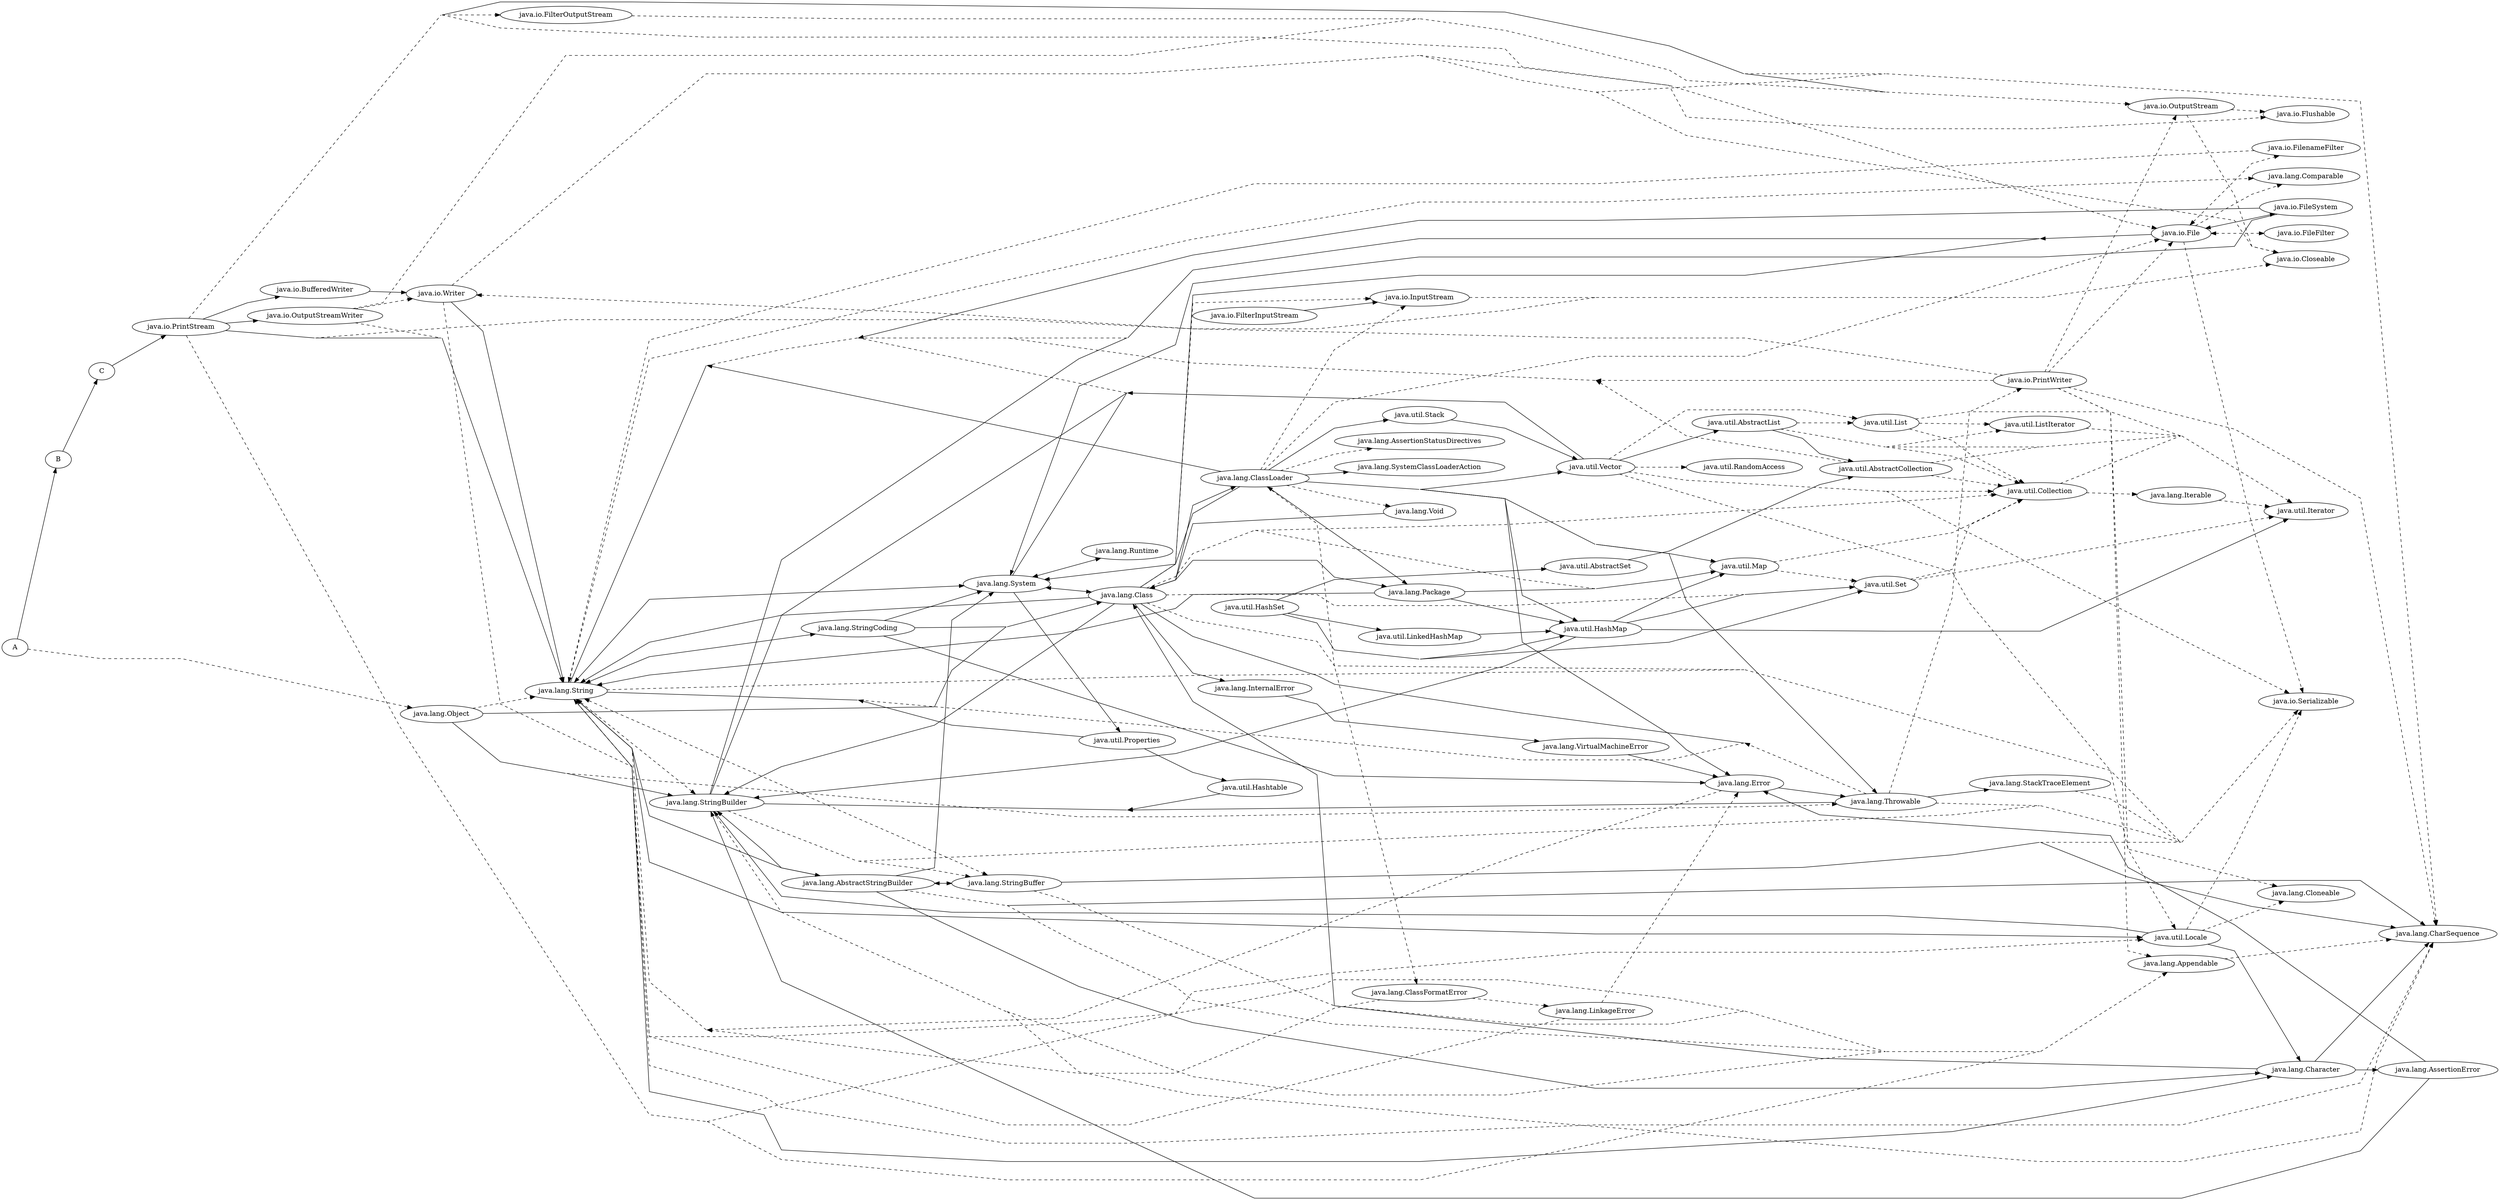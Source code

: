 digraph dep{
    rankdir=LR;
    compound=true;
    concentrate=true;
    splines=compound;
"A" -> "B";
"B" -> "C";
"C" -> "java.io.PrintStream";
"A" -> "java.lang.Object" [style=dashed];
"java.io.BufferedWriter" -> "java.io.Writer";
"java.io.File" -> "java.io.FileSystem";
"java.io.File" -> "java.lang.Class";
"java.io.File" -> "java.lang.StringBuilder";
"java.io.FileSystem" -> "java.lang.String";
"java.io.FileSystem" -> "java.lang.System";
"java.io.FilterInputStream" -> "java.io.InputStream";
"java.io.PrintStream" -> "java.io.BufferedWriter";
"java.io.PrintStream" -> "java.io.OutputStream";
"java.io.PrintStream" -> "java.io.OutputStreamWriter";
"java.io.PrintStream" -> "java.lang.String";
"java.io.Writer" -> "java.lang.String";
"java.lang.AbstractStringBuilder" -> "java.lang.Character";
"java.lang.AbstractStringBuilder" -> "java.lang.CharSequence";
"java.lang.AbstractStringBuilder" -> "java.lang.String";
"java.lang.AbstractStringBuilder" -> "java.lang.StringBuffer";
"java.lang.AbstractStringBuilder" -> "java.lang.StringBuilder";
"java.lang.AbstractStringBuilder" -> "java.lang.System";
"java.lang.AssertionError" -> "java.lang.Error";
"java.lang.AssertionError" -> "java.lang.StringBuilder";
"java.lang.Character" -> "java.lang.AssertionError";
"java.lang.Character" -> "java.lang.CharSequence";
"java.lang.Character" -> "java.lang.Class";
"java.lang.Class" -> "java.lang.ClassLoader";
"java.lang.Class" -> "java.lang.InternalError";
"java.lang.Class" -> "java.lang.Package";
"java.lang.Class" -> "java.lang.String";
"java.lang.Class" -> "java.lang.StringBuilder";
"java.lang.Class" -> "java.lang.System";
"java.lang.ClassLoader" -> "java.lang.Class";
"java.lang.ClassLoader" -> "java.lang.Error";
"java.lang.ClassLoader" -> "java.lang.Package";
"java.lang.ClassLoader" -> "java.lang.String";
"java.lang.ClassLoader" -> "java.lang.System";
"java.lang.ClassLoader" -> "java.lang.SystemClassLoaderAction";
"java.lang.ClassLoader" -> "java.lang.Throwable";
"java.lang.ClassLoader" -> "java.util.HashMap";
"java.lang.ClassLoader" -> "java.util.Map";
"java.lang.ClassLoader" -> "java.util.Stack";
"java.lang.ClassLoader" -> "java.util.Vector";
"java.lang.Error" -> "java.lang.Throwable";
"java.lang.InternalError" -> "java.lang.VirtualMachineError";
"java.lang.Object" -> "java.lang.Class";
"java.lang.Object" -> "java.lang.StringBuilder";
"java.lang.Package" -> "java.lang.Class";
"java.lang.Package" -> "java.lang.ClassLoader";
"java.lang.Package" -> "java.lang.String";
"java.lang.Package" -> "java.util.HashMap";
"java.lang.Package" -> "java.util.Map";
"java.lang.Runtime" -> "java.lang.System";
"java.lang.StringBuffer" -> "java.lang.AbstractStringBuilder";
"java.lang.StringBuffer" -> "java.lang.CharSequence";
"java.lang.StringBuffer" -> "java.lang.String";
"java.lang.StringBuilder" -> "java.lang.AbstractStringBuilder";
"java.lang.StringBuilder" -> "java.lang.String";
"java.lang.StringCoding" -> "java.lang.Class";
"java.lang.StringCoding" -> "java.lang.Error";
"java.lang.StringCoding" -> "java.lang.String";
"java.lang.StringCoding" -> "java.lang.System";
"java.lang.String" -> "java.lang.Character";
"java.lang.String" -> "java.lang.StringCoding";
"java.lang.String" -> "java.lang.System";
"java.lang.String" -> "java.util.Locale";
"java.lang.System" -> "java.lang.Class";
"java.lang.System" -> "java.lang.Runtime";
"java.lang.System" -> "java.lang.String";
"java.lang.System" -> "java.util.Properties";
"java.lang.Throwable" -> "java.lang.Class";
"java.lang.Throwable" -> "java.lang.StackTraceElement";
"java.lang.Throwable" -> "java.lang.StringBuilder";
"java.lang.VirtualMachineError" -> "java.lang.Error";
"java.lang.Void" -> "java.lang.Class";
"java.util.AbstractList" -> "java.util.AbstractCollection";
"java.util.AbstractSet" -> "java.util.AbstractCollection";
"java.util.HashMap" -> "java.lang.StringBuilder";
"java.util.HashMap" -> "java.util.Iterator";
"java.util.HashMap" -> "java.util.Map";
"java.util.HashMap" -> "java.util.Set";
"java.util.HashSet" -> "java.util.AbstractSet";
"java.util.HashSet" -> "java.util.HashMap";
"java.util.HashSet" -> "java.util.LinkedHashMap";
"java.util.HashSet" -> "java.util.Set";
"java.util.Hashtable" -> "java.lang.StringBuilder";
"java.util.LinkedHashMap" -> "java.util.HashMap";
"java.util.Locale" -> "java.lang.Character";
"java.util.Locale" -> "java.lang.String";
"java.util.Locale" -> "java.lang.StringBuilder";
"java.util.Properties" -> "java.lang.String";
"java.util.Properties" -> "java.util.Hashtable";
"java.util.Stack" -> "java.util.Vector";
"java.util.Vector" -> "java.lang.StringBuilder";
"java.util.Vector" -> "java.lang.System";
"java.util.Vector" -> "java.util.AbstractList";
"java.io.FileFilter" -> "java.io.File" [style=dashed];
"java.io.File" -> "java.io.FileFilter" [style=dashed];
"java.io.File" -> "java.io.FilenameFilter" [style=dashed];
"java.io.File" -> "java.io.Serializable" [style=dashed];
"java.io.File" -> "java.lang.Comparable" [style=dashed];
"java.io.File" -> "java.lang.String" [style=dashed];
"java.io.FilenameFilter" -> "java.io.File" [style=dashed];
"java.io.FilenameFilter" -> "java.lang.String" [style=dashed];
"java.io.FileSystem" -> "java.io.File" [style=dashed];
"java.io.FilterOutputStream" -> "java.io.OutputStream" [style=dashed];
"java.io.InputStream" -> "java.io.Closeable" [style=dashed];
"java.io.OutputStream" -> "java.io.Closeable" [style=dashed];
"java.io.OutputStream" -> "java.io.Flushable" [style=dashed];
"java.io.OutputStreamWriter" -> "java.io.OutputStream" [style=dashed];
"java.io.OutputStreamWriter" -> "java.io.Writer" [style=dashed];
"java.io.OutputStreamWriter" -> "java.lang.String" [style=dashed];
"java.io.PrintStream" -> "java.io.Closeable" [style=dashed];
"java.io.PrintStream" -> "java.io.File" [style=dashed];
"java.io.PrintStream" -> "java.io.FilterOutputStream" [style=dashed];
"java.io.PrintStream" -> "java.lang.Appendable" [style=dashed];
"java.io.PrintStream" -> "java.lang.CharSequence" [style=dashed];
"java.io.PrintStream" -> "java.util.Locale" [style=dashed];
"java.io.PrintWriter" -> "java.io.File" [style=dashed];
"java.io.PrintWriter" -> "java.io.OutputStream" [style=dashed];
"java.io.PrintWriter" -> "java.io.Writer" [style=dashed];
"java.io.PrintWriter" -> "java.lang.Appendable" [style=dashed];
"java.io.PrintWriter" -> "java.lang.CharSequence" [style=dashed];
"java.io.PrintWriter" -> "java.lang.String" [style=dashed];
"java.io.PrintWriter" -> "java.util.Locale" [style=dashed];
"java.io.Writer" -> "java.io.Closeable" [style=dashed];
"java.io.Writer" -> "java.io.Flushable" [style=dashed];
"java.io.Writer" -> "java.lang.Appendable" [style=dashed];
"java.io.Writer" -> "java.lang.CharSequence" [style=dashed];
"java.lang.AbstractStringBuilder" -> "java.lang.Appendable" [style=dashed];
"java.lang.Appendable" -> "java.lang.CharSequence" [style=dashed];
"java.lang.CharSequence" -> "java.lang.String" [style=dashed];
"java.lang.ClassFormatError" -> "java.lang.LinkageError" [style=dashed];
"java.lang.ClassFormatError" -> "java.lang.String" [style=dashed];
"java.lang.Class" -> "java.io.InputStream" [style=dashed];
"java.lang.Class" -> "java.io.Serializable" [style=dashed];
"java.lang.Class" -> "java.util.Collection" [style=dashed];
"java.lang.Class" -> "java.util.Map" [style=dashed];
"java.lang.Class" -> "java.util.Set" [style=dashed];
"java.lang.ClassLoader" -> "java.io.File" [style=dashed];
"java.lang.ClassLoader" -> "java.io.InputStream" [style=dashed];
"java.lang.ClassLoader" -> "java.lang.AssertionStatusDirectives" [style=dashed];
"java.lang.ClassLoader" -> "java.lang.ClassFormatError" [style=dashed];
"java.lang.ClassLoader" -> "java.lang.Void" [style=dashed];
"java.lang.Error" -> "java.lang.String" [style=dashed];
"java.lang.Iterable" -> "java.util.Iterator" [style=dashed];
"java.lang.LinkageError" -> "java.lang.Error" [style=dashed];
"java.lang.LinkageError" -> "java.lang.String" [style=dashed];
"java.lang.Object" -> "java.lang.String" [style=dashed];
"java.lang.Object" -> "java.lang.Throwable" [style=dashed];
"java.lang.StackTraceElement" -> "java.io.Serializable" [style=dashed];
"java.lang.StringBuffer" -> "java.io.Serializable" [style=dashed];
"java.lang.StringBuffer" -> "java.lang.Appendable" [style=dashed];
"java.lang.StringBuilder" -> "java.io.Serializable" [style=dashed];
"java.lang.StringBuilder" -> "java.lang.Appendable" [style=dashed];
"java.lang.StringBuilder" -> "java.lang.CharSequence" [style=dashed];
"java.lang.StringBuilder" -> "java.lang.StringBuffer" [style=dashed];
"java.lang.String" -> "java.io.Serializable" [style=dashed];
"java.lang.String" -> "java.lang.CharSequence" [style=dashed];
"java.lang.String" -> "java.lang.Comparable" [style=dashed];
"java.lang.String" -> "java.lang.StringBuffer" [style=dashed];
"java.lang.String" -> "java.lang.StringBuilder" [style=dashed];
"java.lang.Throwable" -> "java.io.PrintWriter" [style=dashed];
"java.lang.Throwable" -> "java.io.Serializable" [style=dashed];
"java.lang.Throwable" -> "java.lang.String" [style=dashed];
"java.util.AbstractCollection" -> "java.lang.String" [style=dashed];
"java.util.AbstractCollection" -> "java.util.Collection" [style=dashed];
"java.util.AbstractCollection" -> "java.util.Iterator" [style=dashed];
"java.util.AbstractList" -> "java.util.Collection" [style=dashed];
"java.util.AbstractList" -> "java.util.Iterator" [style=dashed];
"java.util.AbstractList" -> "java.util.List" [style=dashed];
"java.util.AbstractList" -> "java.util.ListIterator" [style=dashed];
"java.util.Collection" -> "java.lang.Iterable" [style=dashed];
"java.util.Collection" -> "java.util.Iterator" [style=dashed];
"java.util.ListIterator" -> "java.util.Iterator" [style=dashed];
"java.util.List" -> "java.util.Collection" [style=dashed];
"java.util.List" -> "java.util.Iterator" [style=dashed];
"java.util.List" -> "java.util.ListIterator" [style=dashed];
"java.util.Locale" -> "java.io.Serializable" [style=dashed];
"java.util.Locale" -> "java.lang.Cloneable" [style=dashed];
"java.util.Map" -> "java.util.Collection" [style=dashed];
"java.util.Map" -> "java.util.Set" [style=dashed];
"java.util.Set" -> "java.util.Collection" [style=dashed];
"java.util.Set" -> "java.util.Iterator" [style=dashed];
"java.util.Vector" -> "java.io.Serializable" [style=dashed];
"java.util.Vector" -> "java.lang.Cloneable" [style=dashed];
"java.util.Vector" -> "java.lang.String" [style=dashed];
"java.util.Vector" -> "java.util.Collection" [style=dashed];
"java.util.Vector" -> "java.util.List" [style=dashed];
"java.util.Vector" -> "java.util.RandomAccess" [style=dashed];
}
